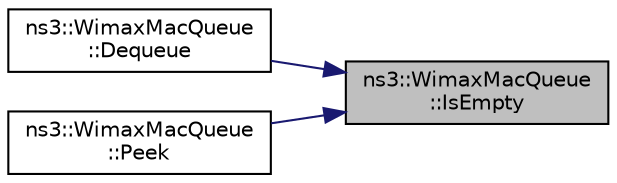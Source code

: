 digraph "ns3::WimaxMacQueue::IsEmpty"
{
 // LATEX_PDF_SIZE
  edge [fontname="Helvetica",fontsize="10",labelfontname="Helvetica",labelfontsize="10"];
  node [fontname="Helvetica",fontsize="10",shape=record];
  rankdir="RL";
  Node1 [label="ns3::WimaxMacQueue\l::IsEmpty",height=0.2,width=0.4,color="black", fillcolor="grey75", style="filled", fontcolor="black",tooltip="Check if queue is empty."];
  Node1 -> Node2 [dir="back",color="midnightblue",fontsize="10",style="solid",fontname="Helvetica"];
  Node2 [label="ns3::WimaxMacQueue\l::Dequeue",height=0.2,width=0.4,color="black", fillcolor="white", style="filled",URL="$classns3_1_1_wimax_mac_queue.html#a4043c5bb643fbac159a09d19a6e4bb7b",tooltip="Dequeue a packet of type packetType from the queue."];
  Node1 -> Node3 [dir="back",color="midnightblue",fontsize="10",style="solid",fontname="Helvetica"];
  Node3 [label="ns3::WimaxMacQueue\l::Peek",height=0.2,width=0.4,color="black", fillcolor="white", style="filled",URL="$classns3_1_1_wimax_mac_queue.html#a0a22e2ebe5cbab8a76fd67ab3052c8e0",tooltip="Exclusively for BS."];
}
